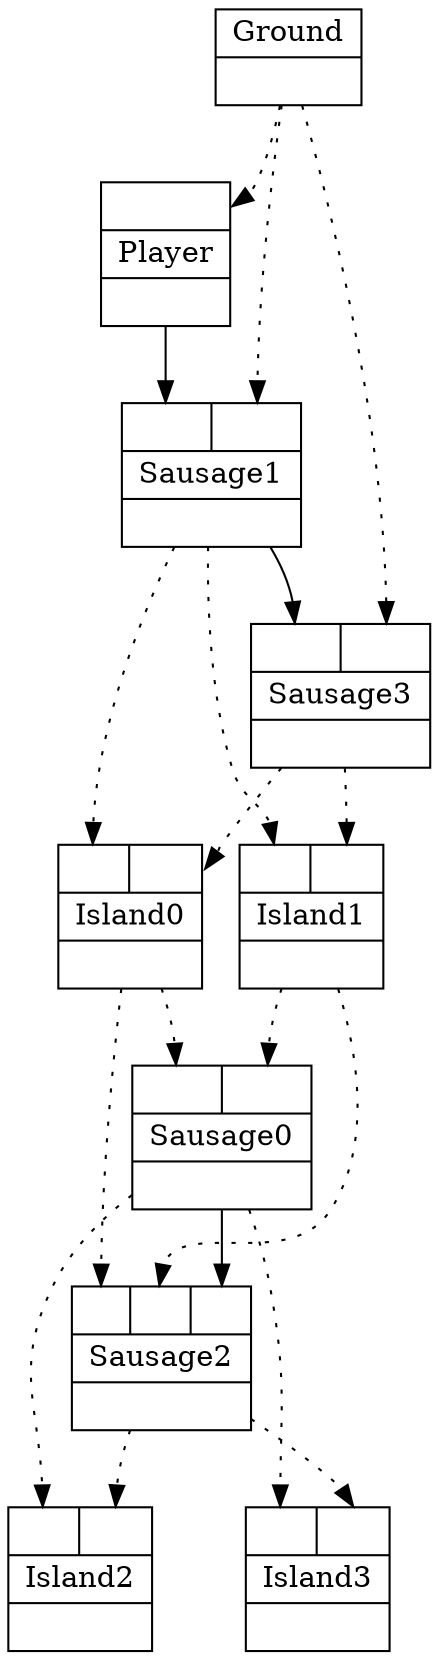 digraph G {
node [shape=record];
Player[ label ="{{<GroundP>}|{Player}|<PlayerOUT>}"];
Ground[ label ="{{Ground}|<GroundOUT>}"];
Sausage1[ label ="{{<Player>|<GroundP>}|{Sausage1}|<Sausage1OUT>}"];
Island0[ label ="{{<Sausage1P>|<Sausage3P>}|{Island0}|<Island0OUT>}"];
Island1[ label ="{{<Sausage1P>|<Sausage3P>}|{Island1}|<Island1OUT>}"];
Sausage3[ label ="{{<Sausage1>|<GroundP>}|{Sausage3}|<Sausage3OUT>}"];
Sausage0[ label ="{{<Island0P>|<Island1P>}|{Sausage0}|<Sausage0OUT>}"];
Sausage2[ label ="{{<Island0P>|<Island1P>|<Sausage0>}|{Sausage2}|<Sausage2OUT>}"];
Island2[ label ="{{<Sausage0P>|<Sausage2P>}|{Island2}|<Island2OUT>}"];
Island3[ label ="{{<Sausage0P>|<Sausage2P>}|{Island3}|<Island3OUT>}"];
	"Ground" -> "Player":GroundP [style=dotted];
	"Player" -> "Sausage1":Player;
	"Ground" -> "Sausage1":GroundP [style=dotted];
	"Sausage1" -> "Island0":Sausage1P [style=dotted];
	"Sausage1" -> "Island1":Sausage1P [style=dotted];
	"Sausage1" -> "Sausage3":Sausage1;
	"Sausage3" -> "Island0":Sausage3P [style=dotted];
	"Island0" -> "Sausage0":Island0P [style=dotted];
	"Island0" -> "Sausage2":Island0P [style=dotted];
	"Sausage3" -> "Island1":Sausage3P [style=dotted];
	"Island1" -> "Sausage0":Island1P [style=dotted];
	"Island1" -> "Sausage2":Island1P [style=dotted];
	"Ground" -> "Sausage3":GroundP [style=dotted];
	"Sausage0" -> "Island2":Sausage0P [style=dotted];
	"Sausage0" -> "Island3":Sausage0P [style=dotted];
	"Sausage0" -> "Sausage2":Sausage0;
	"Sausage2" -> "Island2":Sausage2P [style=dotted];
	"Sausage2" -> "Island3":Sausage2P [style=dotted];
}
